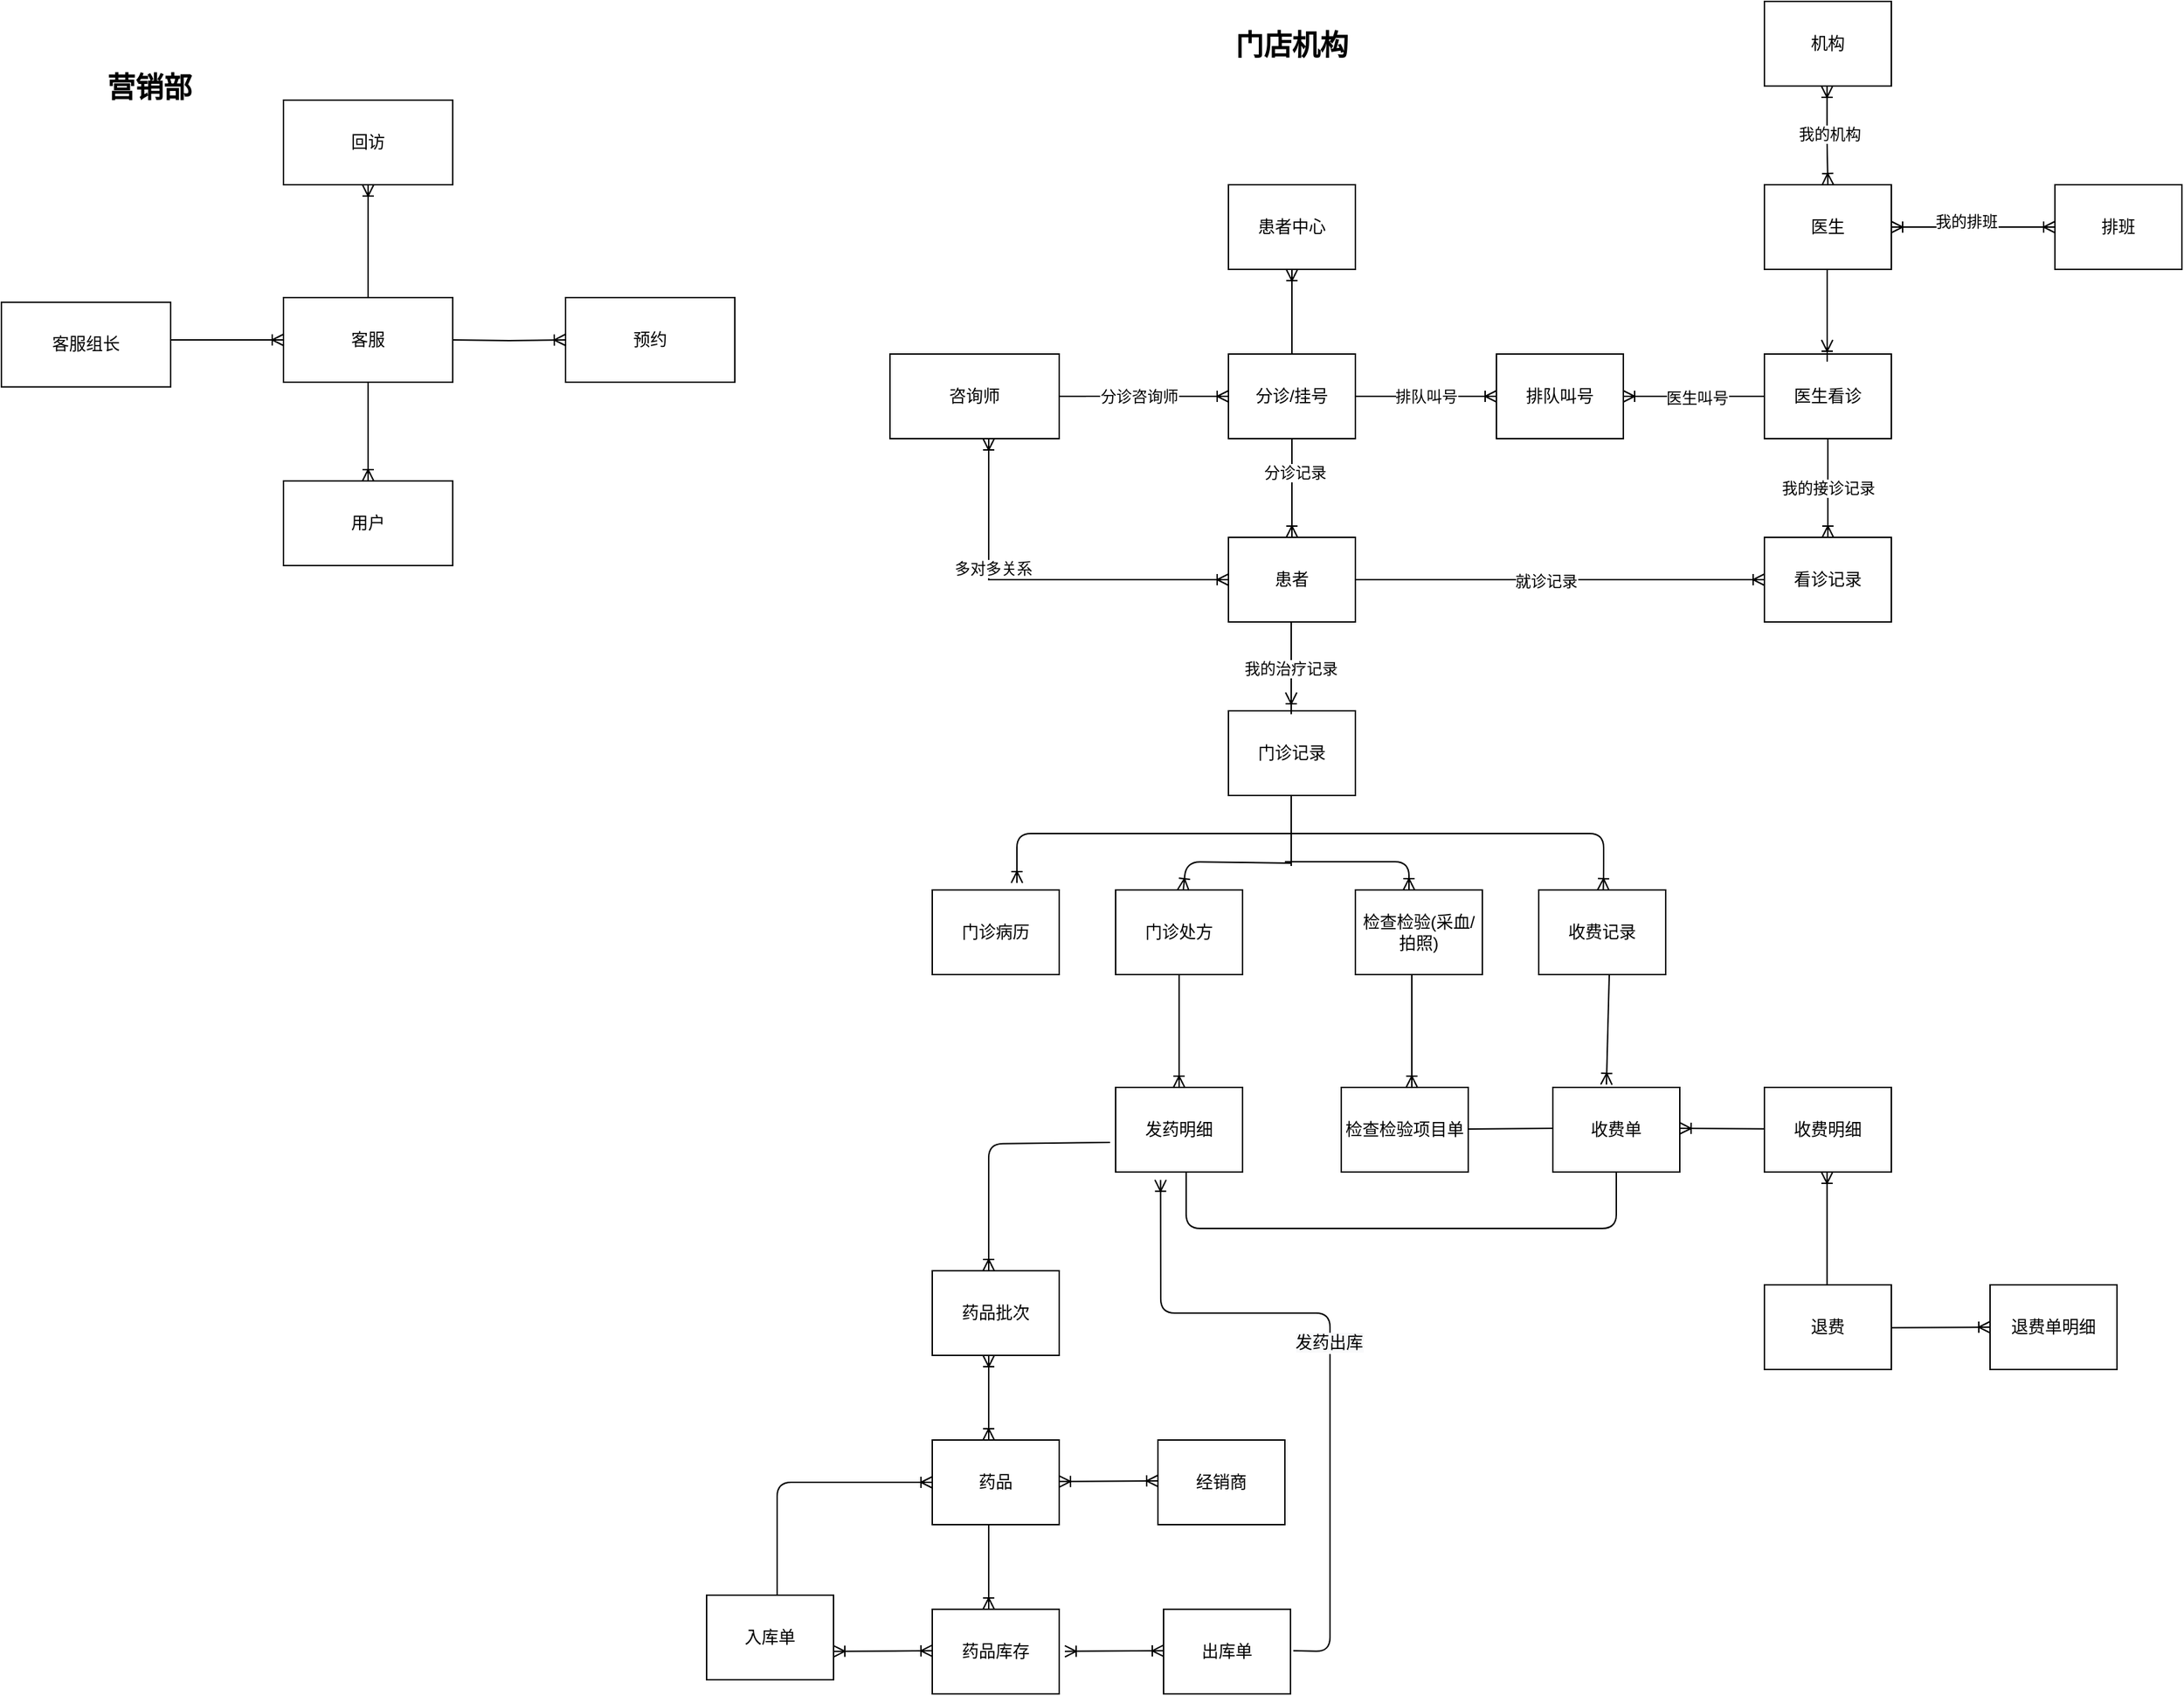 <mxfile version="14.7.3" type="github">
  <diagram id="96Bz37Z0086mbGnaw6Mn" name="第 1 页">
    <mxGraphModel dx="1325" dy="840" grid="1" gridSize="10" guides="1" tooltips="1" connect="1" arrows="1" fold="1" page="1" pageScale="1" pageWidth="827" pageHeight="1169" math="0" shadow="0">
      <root>
        <mxCell id="0" />
        <mxCell id="1" parent="0" />
        <mxCell id="eY0__C5RNYnjjjpVS56b-1" value="机构" style="rounded=0;whiteSpace=wrap;html=1;" vertex="1" parent="1">
          <mxGeometry x="1300" y="80" width="90" height="60" as="geometry" />
        </mxCell>
        <mxCell id="eY0__C5RNYnjjjpVS56b-2" value="患者" style="rounded=0;whiteSpace=wrap;html=1;" vertex="1" parent="1">
          <mxGeometry x="920" y="460" width="90" height="60" as="geometry" />
        </mxCell>
        <mxCell id="eY0__C5RNYnjjjpVS56b-3" value="门诊记录" style="rounded=0;whiteSpace=wrap;html=1;" vertex="1" parent="1">
          <mxGeometry x="920" y="583" width="90" height="60" as="geometry" />
        </mxCell>
        <mxCell id="eY0__C5RNYnjjjpVS56b-4" value="" style="endArrow=ERoneToMany;html=1;edgeStyle=orthogonalEdgeStyle;startArrow=none;startFill=0;endFill=0;" edge="1" parent="1">
          <mxGeometry width="50" height="50" relative="1" as="geometry">
            <mxPoint x="964.5" y="520" as="sourcePoint" />
            <mxPoint x="964.5" y="570" as="targetPoint" />
            <Array as="points">
              <mxPoint x="964" y="590" />
              <mxPoint x="964" y="590" />
            </Array>
          </mxGeometry>
        </mxCell>
        <mxCell id="eY0__C5RNYnjjjpVS56b-97" value="我的治疗记录" style="edgeLabel;html=1;align=center;verticalAlign=middle;resizable=0;points=[];" vertex="1" connectable="0" parent="eY0__C5RNYnjjjpVS56b-4">
          <mxGeometry x="-0.255" y="-1" relative="1" as="geometry">
            <mxPoint y="-1" as="offset" />
          </mxGeometry>
        </mxCell>
        <mxCell id="eY0__C5RNYnjjjpVS56b-5" value="门诊病历" style="rounded=0;whiteSpace=wrap;html=1;" vertex="1" parent="1">
          <mxGeometry x="710" y="710" width="90" height="60" as="geometry" />
        </mxCell>
        <mxCell id="eY0__C5RNYnjjjpVS56b-6" value="门诊处方" style="rounded=0;whiteSpace=wrap;html=1;" vertex="1" parent="1">
          <mxGeometry x="840" y="710" width="90" height="60" as="geometry" />
        </mxCell>
        <mxCell id="eY0__C5RNYnjjjpVS56b-7" value="收费记录" style="rounded=0;whiteSpace=wrap;html=1;" vertex="1" parent="1">
          <mxGeometry x="1140" y="710" width="90" height="60" as="geometry" />
        </mxCell>
        <mxCell id="eY0__C5RNYnjjjpVS56b-8" value="" style="endArrow=none;html=1;exitX=0.667;exitY=-0.083;exitDx=0;exitDy=0;exitPerimeter=0;startArrow=ERoneToMany;startFill=0;" edge="1" parent="1" source="eY0__C5RNYnjjjpVS56b-5">
          <mxGeometry width="50" height="50" relative="1" as="geometry">
            <mxPoint x="840" y="670" as="sourcePoint" />
            <mxPoint x="960" y="670" as="targetPoint" />
            <Array as="points">
              <mxPoint x="770" y="670" />
            </Array>
          </mxGeometry>
        </mxCell>
        <mxCell id="eY0__C5RNYnjjjpVS56b-9" value="" style="endArrow=none;html=1;startArrow=ERoneToMany;startFill=0;" edge="1" parent="1" source="eY0__C5RNYnjjjpVS56b-7">
          <mxGeometry width="50" height="50" relative="1" as="geometry">
            <mxPoint x="1200" y="695" as="sourcePoint" />
            <mxPoint x="960" y="670" as="targetPoint" />
            <Array as="points">
              <mxPoint x="1186" y="700" />
              <mxPoint x="1186" y="670" />
            </Array>
          </mxGeometry>
        </mxCell>
        <mxCell id="eY0__C5RNYnjjjpVS56b-10" value="" style="endArrow=none;html=1;" edge="1" parent="1">
          <mxGeometry width="50" height="50" relative="1" as="geometry">
            <mxPoint x="964.5" y="693" as="sourcePoint" />
            <mxPoint x="964.5" y="643" as="targetPoint" />
          </mxGeometry>
        </mxCell>
        <mxCell id="eY0__C5RNYnjjjpVS56b-11" style="edgeStyle=orthogonalEdgeStyle;rounded=0;orthogonalLoop=1;jettySize=auto;html=1;exitX=0.5;exitY=0;exitDx=0;exitDy=0;startArrow=ERoneToMany;startFill=0;endArrow=ERoneToMany;endFill=0;" edge="1" parent="1">
          <mxGeometry relative="1" as="geometry">
            <mxPoint x="1030" y="890" as="sourcePoint" />
            <mxPoint x="1030" y="890" as="targetPoint" />
          </mxGeometry>
        </mxCell>
        <mxCell id="eY0__C5RNYnjjjpVS56b-12" value="" style="endArrow=none;html=1;startArrow=ERoneToMany;startFill=0;" edge="1" parent="1" source="eY0__C5RNYnjjjpVS56b-6">
          <mxGeometry width="50" height="50" relative="1" as="geometry">
            <mxPoint x="920" y="710" as="sourcePoint" />
            <mxPoint x="964" y="691" as="targetPoint" />
            <Array as="points">
              <mxPoint x="890" y="690" />
            </Array>
          </mxGeometry>
        </mxCell>
        <mxCell id="eY0__C5RNYnjjjpVS56b-13" value="" style="endArrow=ERoneToMany;html=1;endFill=0;" edge="1" parent="1">
          <mxGeometry width="50" height="50" relative="1" as="geometry">
            <mxPoint x="960" y="690" as="sourcePoint" />
            <mxPoint x="1048" y="710" as="targetPoint" />
            <Array as="points">
              <mxPoint x="1048" y="690" />
            </Array>
          </mxGeometry>
        </mxCell>
        <mxCell id="eY0__C5RNYnjjjpVS56b-14" value="检查检验(采血/拍照)" style="rounded=0;whiteSpace=wrap;html=1;" vertex="1" parent="1">
          <mxGeometry x="1010" y="710" width="90" height="60" as="geometry" />
        </mxCell>
        <mxCell id="eY0__C5RNYnjjjpVS56b-108" value="" style="edgeStyle=orthogonalEdgeStyle;rounded=0;orthogonalLoop=1;jettySize=auto;html=1;startArrow=none;startFill=0;endArrow=ERoneToMany;endFill=0;" edge="1" parent="1" source="eY0__C5RNYnjjjpVS56b-15" target="eY0__C5RNYnjjjpVS56b-22">
          <mxGeometry relative="1" as="geometry" />
        </mxCell>
        <mxCell id="eY0__C5RNYnjjjpVS56b-109" value="" style="edgeStyle=orthogonalEdgeStyle;rounded=0;orthogonalLoop=1;jettySize=auto;html=1;startArrow=none;startFill=0;endArrow=ERoneToMany;endFill=0;" edge="1" parent="1" source="eY0__C5RNYnjjjpVS56b-15" target="eY0__C5RNYnjjjpVS56b-2">
          <mxGeometry relative="1" as="geometry" />
        </mxCell>
        <mxCell id="eY0__C5RNYnjjjpVS56b-110" value="分诊记录" style="edgeLabel;html=1;align=center;verticalAlign=middle;resizable=0;points=[];" vertex="1" connectable="0" parent="eY0__C5RNYnjjjpVS56b-109">
          <mxGeometry x="-0.328" y="2" relative="1" as="geometry">
            <mxPoint as="offset" />
          </mxGeometry>
        </mxCell>
        <mxCell id="eY0__C5RNYnjjjpVS56b-15" value="分诊/挂号" style="rounded=0;whiteSpace=wrap;html=1;" vertex="1" parent="1">
          <mxGeometry x="920" y="330" width="90" height="60" as="geometry" />
        </mxCell>
        <mxCell id="eY0__C5RNYnjjjpVS56b-17" value="" style="endArrow=none;html=1;startArrow=ERoneToMany;startFill=0;exitX=0.422;exitY=-0.033;exitDx=0;exitDy=0;exitPerimeter=0;" edge="1" parent="1" source="eY0__C5RNYnjjjpVS56b-18">
          <mxGeometry width="50" height="50" relative="1" as="geometry">
            <mxPoint x="1190" y="840" as="sourcePoint" />
            <mxPoint x="1190" y="770" as="targetPoint" />
          </mxGeometry>
        </mxCell>
        <mxCell id="eY0__C5RNYnjjjpVS56b-18" value="收费单" style="rounded=0;whiteSpace=wrap;html=1;" vertex="1" parent="1">
          <mxGeometry x="1150" y="850" width="90" height="60" as="geometry" />
        </mxCell>
        <mxCell id="eY0__C5RNYnjjjpVS56b-19" value="医生看诊" style="rounded=0;whiteSpace=wrap;html=1;" vertex="1" parent="1">
          <mxGeometry x="1300" y="330" width="90" height="60" as="geometry" />
        </mxCell>
        <mxCell id="eY0__C5RNYnjjjpVS56b-22" value="患者中心" style="rounded=0;whiteSpace=wrap;html=1;" vertex="1" parent="1">
          <mxGeometry x="920" y="210" width="90" height="60" as="geometry" />
        </mxCell>
        <mxCell id="eY0__C5RNYnjjjpVS56b-93" style="edgeStyle=orthogonalEdgeStyle;rounded=0;orthogonalLoop=1;jettySize=auto;html=1;entryX=0;entryY=0.5;entryDx=0;entryDy=0;startArrow=ERoneToMany;startFill=0;endArrow=ERoneToMany;endFill=0;" edge="1" parent="1" source="eY0__C5RNYnjjjpVS56b-24" target="eY0__C5RNYnjjjpVS56b-26">
          <mxGeometry relative="1" as="geometry" />
        </mxCell>
        <mxCell id="eY0__C5RNYnjjjpVS56b-96" value="我的排班" style="edgeLabel;html=1;align=center;verticalAlign=middle;resizable=0;points=[];" vertex="1" connectable="0" parent="eY0__C5RNYnjjjpVS56b-93">
          <mxGeometry x="-0.091" y="4" relative="1" as="geometry">
            <mxPoint as="offset" />
          </mxGeometry>
        </mxCell>
        <mxCell id="eY0__C5RNYnjjjpVS56b-24" value="医生" style="rounded=0;whiteSpace=wrap;html=1;" vertex="1" parent="1">
          <mxGeometry x="1300" y="210" width="90" height="60" as="geometry" />
        </mxCell>
        <mxCell id="eY0__C5RNYnjjjpVS56b-25" value="" style="endArrow=ERoneToMany;html=1;edgeStyle=orthogonalEdgeStyle;startArrow=none;startFill=0;endFill=0;" edge="1" parent="1">
          <mxGeometry width="50" height="50" relative="1" as="geometry">
            <mxPoint x="1344.5" y="270" as="sourcePoint" />
            <mxPoint x="1344.5" y="320" as="targetPoint" />
            <Array as="points">
              <mxPoint x="1344" y="340" />
              <mxPoint x="1344" y="340" />
            </Array>
          </mxGeometry>
        </mxCell>
        <mxCell id="eY0__C5RNYnjjjpVS56b-26" value="排班" style="rounded=0;whiteSpace=wrap;html=1;" vertex="1" parent="1">
          <mxGeometry x="1506" y="210" width="90" height="60" as="geometry" />
        </mxCell>
        <mxCell id="eY0__C5RNYnjjjpVS56b-88" style="edgeStyle=orthogonalEdgeStyle;rounded=0;orthogonalLoop=1;jettySize=auto;html=1;startArrow=ERoneToMany;startFill=0;endArrow=none;endFill=0;" edge="1" parent="1" source="eY0__C5RNYnjjjpVS56b-28" target="eY0__C5RNYnjjjpVS56b-2">
          <mxGeometry relative="1" as="geometry" />
        </mxCell>
        <mxCell id="eY0__C5RNYnjjjpVS56b-92" value="就诊记录" style="edgeLabel;html=1;align=center;verticalAlign=middle;resizable=0;points=[];" vertex="1" connectable="0" parent="eY0__C5RNYnjjjpVS56b-88">
          <mxGeometry x="0.069" y="1" relative="1" as="geometry">
            <mxPoint as="offset" />
          </mxGeometry>
        </mxCell>
        <mxCell id="eY0__C5RNYnjjjpVS56b-91" value="我的接诊记录" style="edgeStyle=orthogonalEdgeStyle;rounded=0;orthogonalLoop=1;jettySize=auto;html=1;startArrow=ERoneToMany;startFill=0;endArrow=none;endFill=0;" edge="1" parent="1" source="eY0__C5RNYnjjjpVS56b-28" target="eY0__C5RNYnjjjpVS56b-19">
          <mxGeometry relative="1" as="geometry" />
        </mxCell>
        <mxCell id="eY0__C5RNYnjjjpVS56b-28" value="看诊记录" style="rounded=0;whiteSpace=wrap;html=1;" vertex="1" parent="1">
          <mxGeometry x="1300" y="460" width="90" height="60" as="geometry" />
        </mxCell>
        <mxCell id="eY0__C5RNYnjjjpVS56b-31" value="发药明细" style="rounded=0;whiteSpace=wrap;html=1;" vertex="1" parent="1">
          <mxGeometry x="840" y="850" width="90" height="60" as="geometry" />
        </mxCell>
        <mxCell id="eY0__C5RNYnjjjpVS56b-32" value="" style="endArrow=ERoneToMany;html=1;edgeStyle=orthogonalEdgeStyle;startArrow=none;startFill=0;endFill=0;" edge="1" parent="1" source="eY0__C5RNYnjjjpVS56b-6" target="eY0__C5RNYnjjjpVS56b-31">
          <mxGeometry width="50" height="50" relative="1" as="geometry">
            <mxPoint x="914.5" y="780" as="sourcePoint" />
            <mxPoint x="914.5" y="830" as="targetPoint" />
            <Array as="points" />
          </mxGeometry>
        </mxCell>
        <mxCell id="eY0__C5RNYnjjjpVS56b-33" value="检查检验项目单" style="rounded=0;whiteSpace=wrap;html=1;" vertex="1" parent="1">
          <mxGeometry x="1000" y="850" width="90" height="60" as="geometry" />
        </mxCell>
        <mxCell id="eY0__C5RNYnjjjpVS56b-34" value="" style="endArrow=ERoneToMany;html=1;edgeStyle=orthogonalEdgeStyle;startArrow=none;startFill=0;endFill=0;" edge="1" parent="1">
          <mxGeometry width="50" height="50" relative="1" as="geometry">
            <mxPoint x="1050" y="770" as="sourcePoint" />
            <mxPoint x="1050" y="850" as="targetPoint" />
            <Array as="points" />
          </mxGeometry>
        </mxCell>
        <mxCell id="eY0__C5RNYnjjjpVS56b-35" value="" style="endArrow=none;html=1;exitX=0.5;exitY=1;exitDx=0;exitDy=0;startArrow=none;startFill=0;endFill=0;" edge="1" parent="1" source="eY0__C5RNYnjjjpVS56b-18">
          <mxGeometry width="50" height="50" relative="1" as="geometry">
            <mxPoint x="1210" y="950" as="sourcePoint" />
            <mxPoint x="890" y="910" as="targetPoint" />
            <Array as="points">
              <mxPoint x="1195" y="950" />
              <mxPoint x="890" y="950" />
            </Array>
          </mxGeometry>
        </mxCell>
        <mxCell id="eY0__C5RNYnjjjpVS56b-36" value="" style="endArrow=none;html=1;startArrow=none;startFill=0;endFill=0;" edge="1" parent="1">
          <mxGeometry width="50" height="50" relative="1" as="geometry">
            <mxPoint x="1090" y="879.52" as="sourcePoint" />
            <mxPoint x="1150" y="879" as="targetPoint" />
          </mxGeometry>
        </mxCell>
        <mxCell id="eY0__C5RNYnjjjpVS56b-37" value="药品批次" style="rounded=0;whiteSpace=wrap;html=1;" vertex="1" parent="1">
          <mxGeometry x="710" y="980" width="90" height="60" as="geometry" />
        </mxCell>
        <mxCell id="eY0__C5RNYnjjjpVS56b-38" value="" style="endArrow=none;html=1;entryX=-0.044;entryY=0.65;entryDx=0;entryDy=0;entryPerimeter=0;endFill=0;startArrow=ERoneToMany;startFill=0;" edge="1" parent="1" target="eY0__C5RNYnjjjpVS56b-31">
          <mxGeometry width="50" height="50" relative="1" as="geometry">
            <mxPoint x="750" y="980" as="sourcePoint" />
            <mxPoint x="750" y="870" as="targetPoint" />
            <Array as="points">
              <mxPoint x="750" y="890" />
            </Array>
          </mxGeometry>
        </mxCell>
        <mxCell id="eY0__C5RNYnjjjpVS56b-39" value="药品" style="rounded=0;whiteSpace=wrap;html=1;" vertex="1" parent="1">
          <mxGeometry x="710" y="1100" width="90" height="60" as="geometry" />
        </mxCell>
        <mxCell id="eY0__C5RNYnjjjpVS56b-40" value="" style="endArrow=ERoneToMany;html=1;edgeStyle=orthogonalEdgeStyle;startArrow=ERoneToMany;startFill=0;endFill=0;" edge="1" parent="1">
          <mxGeometry width="50" height="50" relative="1" as="geometry">
            <mxPoint x="750" y="1040" as="sourcePoint" />
            <mxPoint x="750" y="1100" as="targetPoint" />
            <Array as="points" />
          </mxGeometry>
        </mxCell>
        <mxCell id="eY0__C5RNYnjjjpVS56b-41" value="药品库存" style="rounded=0;whiteSpace=wrap;html=1;" vertex="1" parent="1">
          <mxGeometry x="710" y="1220" width="90" height="60" as="geometry" />
        </mxCell>
        <mxCell id="eY0__C5RNYnjjjpVS56b-42" value="" style="endArrow=ERoneToMany;html=1;edgeStyle=orthogonalEdgeStyle;startArrow=none;startFill=0;endFill=0;" edge="1" parent="1">
          <mxGeometry width="50" height="50" relative="1" as="geometry">
            <mxPoint x="750" y="1160" as="sourcePoint" />
            <mxPoint x="750" y="1220" as="targetPoint" />
            <Array as="points" />
          </mxGeometry>
        </mxCell>
        <mxCell id="eY0__C5RNYnjjjpVS56b-43" value="经销商" style="rounded=0;whiteSpace=wrap;html=1;" vertex="1" parent="1">
          <mxGeometry x="870" y="1100" width="90" height="60" as="geometry" />
        </mxCell>
        <mxCell id="eY0__C5RNYnjjjpVS56b-44" value="" style="endArrow=ERoneToMany;html=1;startArrow=ERoneToMany;startFill=0;endFill=0;" edge="1" parent="1">
          <mxGeometry width="50" height="50" relative="1" as="geometry">
            <mxPoint x="800" y="1129.43" as="sourcePoint" />
            <mxPoint x="870" y="1129" as="targetPoint" />
          </mxGeometry>
        </mxCell>
        <mxCell id="eY0__C5RNYnjjjpVS56b-45" value="入库单" style="rounded=0;whiteSpace=wrap;html=1;" vertex="1" parent="1">
          <mxGeometry x="550" y="1210" width="90" height="60" as="geometry" />
        </mxCell>
        <mxCell id="eY0__C5RNYnjjjpVS56b-46" value="" style="endArrow=ERoneToMany;html=1;endFill=0;" edge="1" parent="1">
          <mxGeometry width="50" height="50" relative="1" as="geometry">
            <mxPoint x="600" y="1210" as="sourcePoint" />
            <mxPoint x="710" y="1130" as="targetPoint" />
            <Array as="points">
              <mxPoint x="600" y="1130" />
            </Array>
          </mxGeometry>
        </mxCell>
        <mxCell id="eY0__C5RNYnjjjpVS56b-47" value="" style="endArrow=ERoneToMany;html=1;startArrow=ERoneToMany;startFill=0;endFill=0;" edge="1" parent="1">
          <mxGeometry width="50" height="50" relative="1" as="geometry">
            <mxPoint x="640" y="1249.84" as="sourcePoint" />
            <mxPoint x="710" y="1249.41" as="targetPoint" />
          </mxGeometry>
        </mxCell>
        <mxCell id="eY0__C5RNYnjjjpVS56b-48" value="出库单" style="rounded=0;whiteSpace=wrap;html=1;" vertex="1" parent="1">
          <mxGeometry x="874" y="1220" width="90" height="60" as="geometry" />
        </mxCell>
        <mxCell id="eY0__C5RNYnjjjpVS56b-49" value="" style="endArrow=ERoneToMany;html=1;startArrow=ERoneToMany;startFill=0;endFill=0;" edge="1" parent="1">
          <mxGeometry width="50" height="50" relative="1" as="geometry">
            <mxPoint x="804" y="1249.84" as="sourcePoint" />
            <mxPoint x="874" y="1249.41" as="targetPoint" />
          </mxGeometry>
        </mxCell>
        <mxCell id="eY0__C5RNYnjjjpVS56b-50" value="" style="endArrow=ERoneToMany;html=1;entryX=0.354;entryY=1.093;entryDx=0;entryDy=0;entryPerimeter=0;endFill=0;" edge="1" parent="1" target="eY0__C5RNYnjjjpVS56b-31">
          <mxGeometry width="50" height="50" relative="1" as="geometry">
            <mxPoint x="966" y="1249.41" as="sourcePoint" />
            <mxPoint x="874" y="920" as="targetPoint" />
            <Array as="points">
              <mxPoint x="992" y="1250" />
              <mxPoint x="992" y="1010" />
              <mxPoint x="872" y="1010" />
            </Array>
          </mxGeometry>
        </mxCell>
        <mxCell id="eY0__C5RNYnjjjpVS56b-98" value="&lt;span style=&quot;font-size: 12px ; background-color: rgb(248 , 249 , 250)&quot;&gt;发药出库&lt;/span&gt;" style="edgeLabel;html=1;align=center;verticalAlign=middle;resizable=0;points=[];" vertex="1" connectable="0" parent="eY0__C5RNYnjjjpVS56b-50">
          <mxGeometry x="0.019" y="1" relative="1" as="geometry">
            <mxPoint as="offset" />
          </mxGeometry>
        </mxCell>
        <mxCell id="eY0__C5RNYnjjjpVS56b-52" value="收费明细" style="rounded=0;whiteSpace=wrap;html=1;" vertex="1" parent="1">
          <mxGeometry x="1300" y="850" width="90" height="60" as="geometry" />
        </mxCell>
        <mxCell id="eY0__C5RNYnjjjpVS56b-53" value="" style="endArrow=none;html=1;startArrow=ERoneToMany;startFill=0;endFill=0;" edge="1" parent="1">
          <mxGeometry width="50" height="50" relative="1" as="geometry">
            <mxPoint x="1240" y="879" as="sourcePoint" />
            <mxPoint x="1300" y="879.41" as="targetPoint" />
          </mxGeometry>
        </mxCell>
        <mxCell id="eY0__C5RNYnjjjpVS56b-54" value="" style="endArrow=ERoneToMany;html=1;edgeStyle=orthogonalEdgeStyle;startArrow=ERoneToMany;startFill=0;endFill=0;entryX=0.5;entryY=0;entryDx=0;entryDy=0;" edge="1" parent="1" target="eY0__C5RNYnjjjpVS56b-24">
          <mxGeometry width="50" height="50" relative="1" as="geometry">
            <mxPoint x="1344.41" y="140" as="sourcePoint" />
            <mxPoint x="1344.41" y="190" as="targetPoint" />
            <Array as="points">
              <mxPoint x="1344" y="180" />
            </Array>
          </mxGeometry>
        </mxCell>
        <mxCell id="eY0__C5RNYnjjjpVS56b-95" value="我的机构" style="edgeLabel;html=1;align=center;verticalAlign=middle;resizable=0;points=[];" vertex="1" connectable="0" parent="eY0__C5RNYnjjjpVS56b-54">
          <mxGeometry x="-0.076" y="1" relative="1" as="geometry">
            <mxPoint y="1" as="offset" />
          </mxGeometry>
        </mxCell>
        <mxCell id="eY0__C5RNYnjjjpVS56b-84" value="排队叫号" style="edgeStyle=orthogonalEdgeStyle;rounded=0;orthogonalLoop=1;jettySize=auto;html=1;startArrow=ERoneToMany;startFill=0;endArrow=none;endFill=0;" edge="1" parent="1" source="eY0__C5RNYnjjjpVS56b-56" target="eY0__C5RNYnjjjpVS56b-15">
          <mxGeometry relative="1" as="geometry" />
        </mxCell>
        <mxCell id="eY0__C5RNYnjjjpVS56b-85" style="edgeStyle=orthogonalEdgeStyle;rounded=0;orthogonalLoop=1;jettySize=auto;html=1;entryX=0;entryY=0.5;entryDx=0;entryDy=0;startArrow=ERoneToMany;startFill=0;endArrow=none;endFill=0;" edge="1" parent="1" source="eY0__C5RNYnjjjpVS56b-56" target="eY0__C5RNYnjjjpVS56b-19">
          <mxGeometry relative="1" as="geometry" />
        </mxCell>
        <mxCell id="eY0__C5RNYnjjjpVS56b-86" value="医生叫号" style="edgeLabel;html=1;align=center;verticalAlign=middle;resizable=0;points=[];" vertex="1" connectable="0" parent="eY0__C5RNYnjjjpVS56b-85">
          <mxGeometry x="0.042" y="-1" relative="1" as="geometry">
            <mxPoint as="offset" />
          </mxGeometry>
        </mxCell>
        <mxCell id="eY0__C5RNYnjjjpVS56b-56" value="排队叫号" style="rounded=0;whiteSpace=wrap;html=1;" vertex="1" parent="1">
          <mxGeometry x="1110" y="330" width="90" height="60" as="geometry" />
        </mxCell>
        <mxCell id="eY0__C5RNYnjjjpVS56b-57" value="退费" style="rounded=0;whiteSpace=wrap;html=1;" vertex="1" parent="1">
          <mxGeometry x="1300" y="990" width="90" height="60" as="geometry" />
        </mxCell>
        <mxCell id="eY0__C5RNYnjjjpVS56b-58" value="" style="endArrow=none;html=1;edgeStyle=orthogonalEdgeStyle;startArrow=ERoneToMany;startFill=0;endFill=0;" edge="1" parent="1">
          <mxGeometry width="50" height="50" relative="1" as="geometry">
            <mxPoint x="1344.41" y="910" as="sourcePoint" />
            <mxPoint x="1344.41" y="990" as="targetPoint" />
            <Array as="points" />
          </mxGeometry>
        </mxCell>
        <mxCell id="eY0__C5RNYnjjjpVS56b-59" value="退费单明细" style="rounded=0;whiteSpace=wrap;html=1;" vertex="1" parent="1">
          <mxGeometry x="1460" y="990" width="90" height="60" as="geometry" />
        </mxCell>
        <mxCell id="eY0__C5RNYnjjjpVS56b-60" value="" style="endArrow=ERoneToMany;html=1;startArrow=none;startFill=0;endFill=0;" edge="1" parent="1">
          <mxGeometry width="50" height="50" relative="1" as="geometry">
            <mxPoint x="1390" y="1020.43" as="sourcePoint" />
            <mxPoint x="1460" y="1020" as="targetPoint" />
          </mxGeometry>
        </mxCell>
        <mxCell id="eY0__C5RNYnjjjpVS56b-61" value="客服组长" style="rounded=0;whiteSpace=wrap;html=1;" vertex="1" parent="1">
          <mxGeometry x="50" y="293.33" width="120" height="60" as="geometry" />
        </mxCell>
        <mxCell id="eY0__C5RNYnjjjpVS56b-65" style="edgeStyle=orthogonalEdgeStyle;rounded=0;orthogonalLoop=1;jettySize=auto;html=1;endArrow=none;endFill=0;startArrow=ERoneToMany;startFill=0;" edge="1" parent="1" source="eY0__C5RNYnjjjpVS56b-62">
          <mxGeometry relative="1" as="geometry">
            <mxPoint x="170" y="320" as="targetPoint" />
          </mxGeometry>
        </mxCell>
        <mxCell id="eY0__C5RNYnjjjpVS56b-62" value="客服" style="rounded=0;whiteSpace=wrap;html=1;" vertex="1" parent="1">
          <mxGeometry x="250" y="290" width="120" height="60" as="geometry" />
        </mxCell>
        <mxCell id="eY0__C5RNYnjjjpVS56b-66" style="edgeStyle=orthogonalEdgeStyle;rounded=0;orthogonalLoop=1;jettySize=auto;html=1;startArrow=ERoneToMany;startFill=0;endArrow=none;endFill=0;" edge="1" parent="1" source="eY0__C5RNYnjjjpVS56b-63" target="eY0__C5RNYnjjjpVS56b-62">
          <mxGeometry relative="1" as="geometry" />
        </mxCell>
        <mxCell id="eY0__C5RNYnjjjpVS56b-63" value="用户" style="rounded=0;whiteSpace=wrap;html=1;" vertex="1" parent="1">
          <mxGeometry x="250" y="420" width="120" height="60" as="geometry" />
        </mxCell>
        <mxCell id="eY0__C5RNYnjjjpVS56b-69" style="edgeStyle=orthogonalEdgeStyle;rounded=0;orthogonalLoop=1;jettySize=auto;html=1;startArrow=ERoneToMany;startFill=0;endArrow=none;endFill=0;" edge="1" parent="1" source="eY0__C5RNYnjjjpVS56b-67" target="eY0__C5RNYnjjjpVS56b-62">
          <mxGeometry relative="1" as="geometry" />
        </mxCell>
        <mxCell id="eY0__C5RNYnjjjpVS56b-67" value="回访" style="rounded=0;whiteSpace=wrap;html=1;" vertex="1" parent="1">
          <mxGeometry x="250" y="150" width="120" height="60" as="geometry" />
        </mxCell>
        <mxCell id="eY0__C5RNYnjjjpVS56b-71" style="edgeStyle=orthogonalEdgeStyle;rounded=0;orthogonalLoop=1;jettySize=auto;html=1;startArrow=ERoneToMany;startFill=0;endArrow=none;endFill=0;" edge="1" parent="1" target="eY0__C5RNYnjjjpVS56b-62">
          <mxGeometry relative="1" as="geometry">
            <mxPoint x="450" y="320" as="sourcePoint" />
          </mxGeometry>
        </mxCell>
        <mxCell id="eY0__C5RNYnjjjpVS56b-70" value="预约" style="rounded=0;whiteSpace=wrap;html=1;" vertex="1" parent="1">
          <mxGeometry x="450" y="290" width="120" height="60" as="geometry" />
        </mxCell>
        <mxCell id="eY0__C5RNYnjjjpVS56b-72" value="&lt;font style=&quot;font-size: 20px&quot;&gt;&lt;b&gt;营销部&lt;/b&gt;&lt;/font&gt;" style="text;html=1;align=center;verticalAlign=middle;whiteSpace=wrap;rounded=0;" vertex="1" parent="1">
          <mxGeometry x="110" y="130" width="90" height="20" as="geometry" />
        </mxCell>
        <mxCell id="eY0__C5RNYnjjjpVS56b-73" value="&lt;font style=&quot;font-size: 20px&quot;&gt;&lt;b&gt;门店机构&lt;/b&gt;&lt;/font&gt;" style="text;html=1;align=center;verticalAlign=middle;whiteSpace=wrap;rounded=0;" vertex="1" parent="1">
          <mxGeometry x="920" y="100" width="90" height="20" as="geometry" />
        </mxCell>
        <mxCell id="eY0__C5RNYnjjjpVS56b-103" style="edgeStyle=orthogonalEdgeStyle;rounded=0;orthogonalLoop=1;jettySize=auto;html=1;startArrow=none;startFill=0;endArrow=ERoneToMany;endFill=0;" edge="1" parent="1" source="eY0__C5RNYnjjjpVS56b-100" target="eY0__C5RNYnjjjpVS56b-15">
          <mxGeometry relative="1" as="geometry" />
        </mxCell>
        <mxCell id="eY0__C5RNYnjjjpVS56b-104" value="一分诊咨询师" style="edgeLabel;html=1;align=center;verticalAlign=middle;resizable=0;points=[];" vertex="1" connectable="0" parent="eY0__C5RNYnjjjpVS56b-103">
          <mxGeometry x="-0.151" y="-3" relative="1" as="geometry">
            <mxPoint y="-3" as="offset" />
          </mxGeometry>
        </mxCell>
        <mxCell id="eY0__C5RNYnjjjpVS56b-111" style="edgeStyle=orthogonalEdgeStyle;rounded=0;orthogonalLoop=1;jettySize=auto;html=1;entryX=0;entryY=0.5;entryDx=0;entryDy=0;startArrow=ERoneToMany;startFill=0;endArrow=ERoneToMany;endFill=0;" edge="1" parent="1" source="eY0__C5RNYnjjjpVS56b-100" target="eY0__C5RNYnjjjpVS56b-2">
          <mxGeometry relative="1" as="geometry">
            <Array as="points">
              <mxPoint x="750" y="490" />
            </Array>
          </mxGeometry>
        </mxCell>
        <mxCell id="eY0__C5RNYnjjjpVS56b-113" value="多对多关系" style="edgeLabel;html=1;align=center;verticalAlign=middle;resizable=0;points=[];" vertex="1" connectable="0" parent="eY0__C5RNYnjjjpVS56b-111">
          <mxGeometry x="-0.325" y="3" relative="1" as="geometry">
            <mxPoint y="1" as="offset" />
          </mxGeometry>
        </mxCell>
        <mxCell id="eY0__C5RNYnjjjpVS56b-100" value="咨询师" style="rounded=0;whiteSpace=wrap;html=1;" vertex="1" parent="1">
          <mxGeometry x="680" y="330" width="120" height="60" as="geometry" />
        </mxCell>
      </root>
    </mxGraphModel>
  </diagram>
</mxfile>
